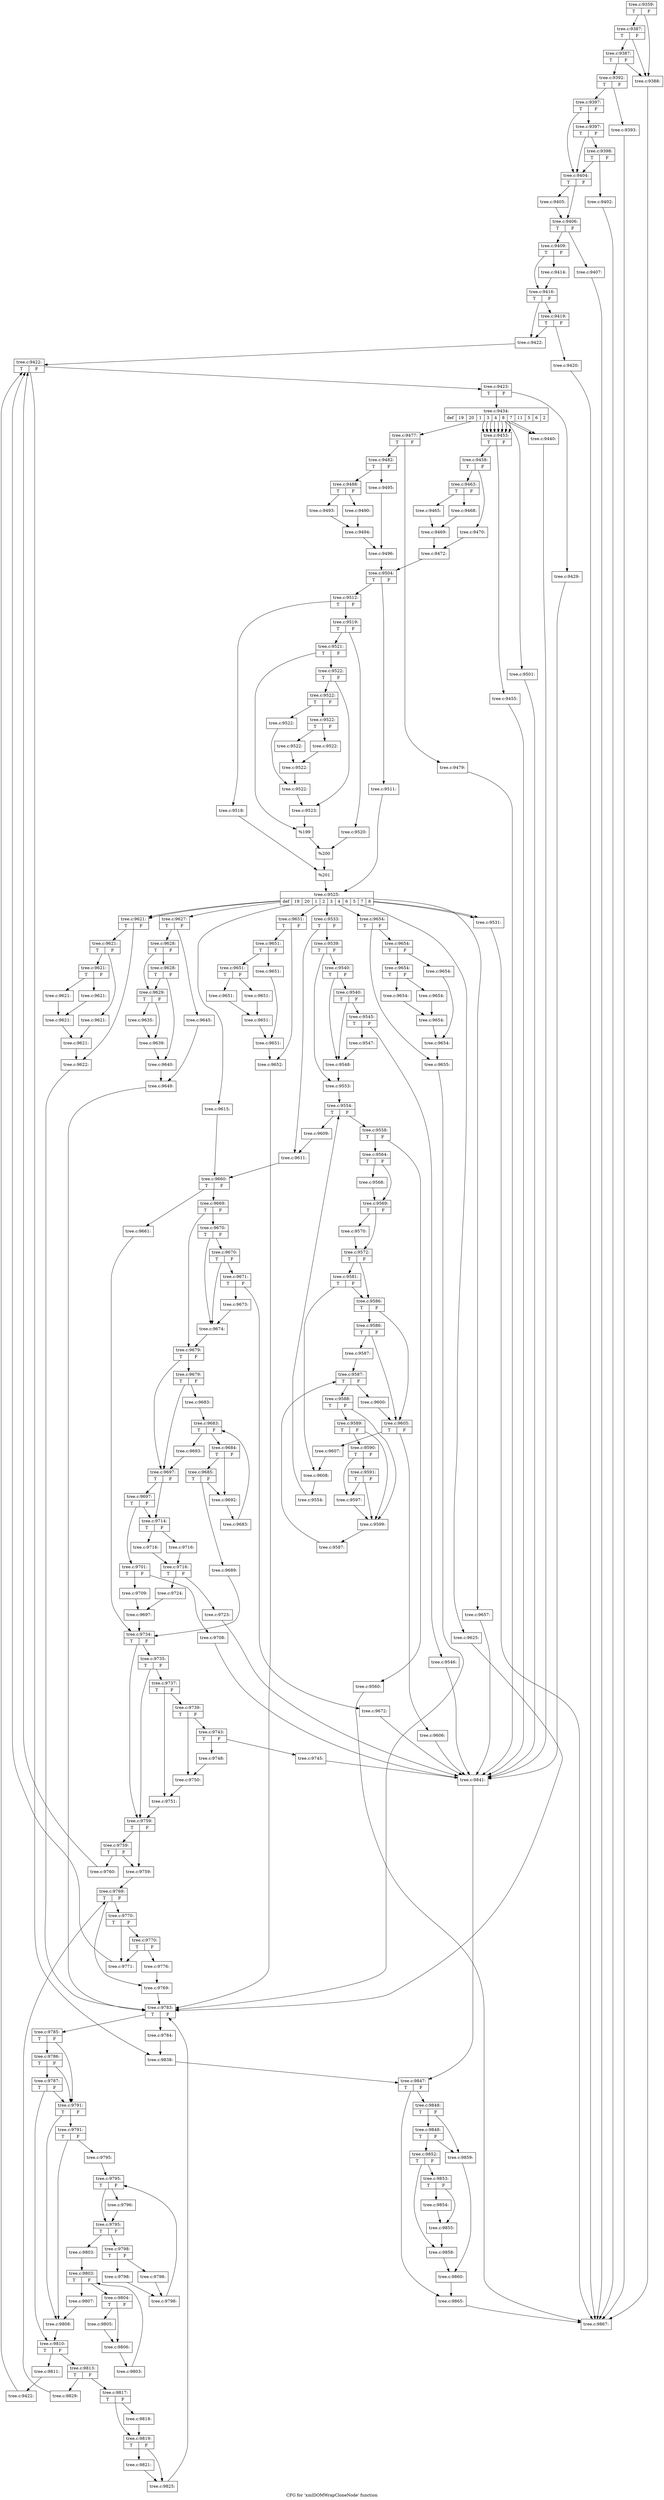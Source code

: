 digraph "CFG for 'xmlDOMWrapCloneNode' function" {
	label="CFG for 'xmlDOMWrapCloneNode' function";

	Node0x47474b0 [shape=record,label="{tree.c:9359:|{<s0>T|<s1>F}}"];
	Node0x47474b0 -> Node0x47883e0;
	Node0x47474b0 -> Node0x4788500;
	Node0x4788500 [shape=record,label="{tree.c:9387:|{<s0>T|<s1>F}}"];
	Node0x4788500 -> Node0x47883e0;
	Node0x4788500 -> Node0x4788480;
	Node0x4788480 [shape=record,label="{tree.c:9387:|{<s0>T|<s1>F}}"];
	Node0x4788480 -> Node0x47883e0;
	Node0x4788480 -> Node0x4788430;
	Node0x47883e0 [shape=record,label="{tree.c:9388:}"];
	Node0x47883e0 -> Node0x3fc2130;
	Node0x4788430 [shape=record,label="{tree.c:9392:|{<s0>T|<s1>F}}"];
	Node0x4788430 -> Node0x4788e50;
	Node0x4788430 -> Node0x4788ea0;
	Node0x4788e50 [shape=record,label="{tree.c:9393:}"];
	Node0x4788e50 -> Node0x3fc2130;
	Node0x4788ea0 [shape=record,label="{tree.c:9397:|{<s0>T|<s1>F}}"];
	Node0x4788ea0 -> Node0x4789580;
	Node0x4788ea0 -> Node0x47894b0;
	Node0x4789580 [shape=record,label="{tree.c:9397:|{<s0>T|<s1>F}}"];
	Node0x4789580 -> Node0x4789500;
	Node0x4789580 -> Node0x47894b0;
	Node0x4789500 [shape=record,label="{tree.c:9398:|{<s0>T|<s1>F}}"];
	Node0x4789500 -> Node0x4789460;
	Node0x4789500 -> Node0x47894b0;
	Node0x4789460 [shape=record,label="{tree.c:9402:}"];
	Node0x4789460 -> Node0x3fc2130;
	Node0x47894b0 [shape=record,label="{tree.c:9404:|{<s0>T|<s1>F}}"];
	Node0x47894b0 -> Node0x478a230;
	Node0x47894b0 -> Node0x478a280;
	Node0x478a230 [shape=record,label="{tree.c:9405:}"];
	Node0x478a230 -> Node0x478a280;
	Node0x478a280 [shape=record,label="{tree.c:9406:|{<s0>T|<s1>F}}"];
	Node0x478a280 -> Node0x478a8a0;
	Node0x478a280 -> Node0x478a8f0;
	Node0x478a8a0 [shape=record,label="{tree.c:9407:}"];
	Node0x478a8a0 -> Node0x3fc2130;
	Node0x478a8f0 [shape=record,label="{tree.c:9409:|{<s0>T|<s1>F}}"];
	Node0x478a8f0 -> Node0x478b050;
	Node0x478a8f0 -> Node0x478b0a0;
	Node0x478b050 [shape=record,label="{tree.c:9414:}"];
	Node0x478b050 -> Node0x478b0a0;
	Node0x478b0a0 [shape=record,label="{tree.c:9416:|{<s0>T|<s1>F}}"];
	Node0x478b0a0 -> Node0x478ba70;
	Node0x478b0a0 -> Node0x478ba20;
	Node0x478ba70 [shape=record,label="{tree.c:9419:|{<s0>T|<s1>F}}"];
	Node0x478ba70 -> Node0x478b9d0;
	Node0x478ba70 -> Node0x478ba20;
	Node0x478b9d0 [shape=record,label="{tree.c:9420:}"];
	Node0x478b9d0 -> Node0x3fc2130;
	Node0x478ba20 [shape=record,label="{tree.c:9422:}"];
	Node0x478ba20 -> Node0x478c250;
	Node0x478c250 [shape=record,label="{tree.c:9422:|{<s0>T|<s1>F}}"];
	Node0x478c250 -> Node0x478c640;
	Node0x478c250 -> Node0x478c470;
	Node0x478c640 [shape=record,label="{tree.c:9423:|{<s0>T|<s1>F}}"];
	Node0x478c640 -> Node0x478c800;
	Node0x478c640 -> Node0x478c850;
	Node0x478c800 [shape=record,label="{tree.c:9429:}"];
	Node0x478c800 -> Node0x478cac0;
	Node0x478c850 [shape=record,label="{tree.c:9434:|{<s0>def|<s1>19|<s2>20|<s3>1|<s4>3|<s5>4|<s6>8|<s7>7|<s8>11|<s9>5|<s10>6|<s11>2}}"];
	Node0x478c850 -> Node0x478d790;
	Node0x478c850 -> Node0x478dad0;
	Node0x478c850 -> Node0x478dad0;
	Node0x478c850 -> Node0x478dbb0;
	Node0x478c850 -> Node0x478dbb0;
	Node0x478c850 -> Node0x478dbb0;
	Node0x478c850 -> Node0x478dbb0;
	Node0x478c850 -> Node0x478dbb0;
	Node0x478c850 -> Node0x478dbb0;
	Node0x478c850 -> Node0x478dbb0;
	Node0x478c850 -> Node0x478dbb0;
	Node0x478c850 -> Node0x478ff10;
	Node0x478dad0 [shape=record,label="{tree.c:9440:}"];
	Node0x478dad0 -> Node0x478cac0;
	Node0x478dbb0 [shape=record,label="{tree.c:9453:|{<s0>T|<s1>F}}"];
	Node0x478dbb0 -> Node0x478df60;
	Node0x478dbb0 -> Node0x478dfb0;
	Node0x478df60 [shape=record,label="{tree.c:9455:}"];
	Node0x478df60 -> Node0x478cac0;
	Node0x478dfb0 [shape=record,label="{tree.c:9458:|{<s0>T|<s1>F}}"];
	Node0x478dfb0 -> Node0x478e980;
	Node0x478dfb0 -> Node0x478ea20;
	Node0x478e980 [shape=record,label="{tree.c:9463:|{<s0>T|<s1>F}}"];
	Node0x478e980 -> Node0x478efc0;
	Node0x478e980 -> Node0x478f060;
	Node0x478efc0 [shape=record,label="{tree.c:9465:}"];
	Node0x478efc0 -> Node0x478f010;
	Node0x478f060 [shape=record,label="{tree.c:9468:}"];
	Node0x478f060 -> Node0x478f010;
	Node0x478f010 [shape=record,label="{tree.c:9469:}"];
	Node0x478f010 -> Node0x478e9d0;
	Node0x478ea20 [shape=record,label="{tree.c:9470:}"];
	Node0x478ea20 -> Node0x478e9d0;
	Node0x478e9d0 [shape=record,label="{tree.c:9472:}"];
	Node0x478e9d0 -> Node0x478d580;
	Node0x478ff10 [shape=record,label="{tree.c:9477:|{<s0>T|<s1>F}}"];
	Node0x478ff10 -> Node0x4790700;
	Node0x478ff10 -> Node0x4790750;
	Node0x4790700 [shape=record,label="{tree.c:9479:}"];
	Node0x4790700 -> Node0x478cac0;
	Node0x4790750 [shape=record,label="{tree.c:9482:|{<s0>T|<s1>F}}"];
	Node0x4790750 -> Node0x4791120;
	Node0x4790750 -> Node0x47911c0;
	Node0x4791120 [shape=record,label="{tree.c:9488:|{<s0>T|<s1>F}}"];
	Node0x4791120 -> Node0x4791760;
	Node0x4791120 -> Node0x4791800;
	Node0x4791760 [shape=record,label="{tree.c:9490:}"];
	Node0x4791760 -> Node0x47917b0;
	Node0x4791800 [shape=record,label="{tree.c:9493:}"];
	Node0x4791800 -> Node0x47917b0;
	Node0x47917b0 [shape=record,label="{tree.c:9494:}"];
	Node0x47917b0 -> Node0x4791170;
	Node0x47911c0 [shape=record,label="{tree.c:9495:}"];
	Node0x47911c0 -> Node0x4791170;
	Node0x4791170 [shape=record,label="{tree.c:9496:}"];
	Node0x4791170 -> Node0x478d580;
	Node0x478d790 [shape=record,label="{tree.c:9501:}"];
	Node0x478d790 -> Node0x478cac0;
	Node0x478d580 [shape=record,label="{tree.c:9504:|{<s0>T|<s1>F}}"];
	Node0x478d580 -> Node0x4792f40;
	Node0x478d580 -> Node0x4792fe0;
	Node0x4792f40 [shape=record,label="{tree.c:9511:}"];
	Node0x4792f40 -> Node0x4792f90;
	Node0x4792fe0 [shape=record,label="{tree.c:9512:|{<s0>T|<s1>F}}"];
	Node0x4792fe0 -> Node0x47936a0;
	Node0x4792fe0 -> Node0x4793740;
	Node0x47936a0 [shape=record,label="{tree.c:9518:}"];
	Node0x47936a0 -> Node0x47936f0;
	Node0x4793740 [shape=record,label="{tree.c:9519:|{<s0>T|<s1>F}}"];
	Node0x4793740 -> Node0x4793e80;
	Node0x4793740 -> Node0x4793f20;
	Node0x4793e80 [shape=record,label="{tree.c:9520:}"];
	Node0x4793e80 -> Node0x4793ed0;
	Node0x4793f20 [shape=record,label="{tree.c:9521:|{<s0>T|<s1>F}}"];
	Node0x4793f20 -> Node0x47945e0;
	Node0x4793f20 -> Node0x4794630;
	Node0x47945e0 [shape=record,label="{tree.c:9522:|{<s0>T|<s1>F}}"];
	Node0x47945e0 -> Node0x4794af0;
	Node0x47945e0 -> Node0x4794b40;
	Node0x4794af0 [shape=record,label="{tree.c:9522:|{<s0>T|<s1>F}}"];
	Node0x4794af0 -> Node0x4794e80;
	Node0x4794af0 -> Node0x4794f20;
	Node0x4794e80 [shape=record,label="{tree.c:9522:|{<s0>T|<s1>F}}"];
	Node0x4794e80 -> Node0x47951c0;
	Node0x4794e80 -> Node0x4795260;
	Node0x47951c0 [shape=record,label="{tree.c:9522:}"];
	Node0x47951c0 -> Node0x4795210;
	Node0x4795260 [shape=record,label="{tree.c:9522:}"];
	Node0x4795260 -> Node0x4795210;
	Node0x4795210 [shape=record,label="{tree.c:9522:}"];
	Node0x4795210 -> Node0x4794ed0;
	Node0x4794f20 [shape=record,label="{tree.c:9522:}"];
	Node0x4794f20 -> Node0x4794ed0;
	Node0x4794ed0 [shape=record,label="{tree.c:9522:}"];
	Node0x4794ed0 -> Node0x4794b40;
	Node0x4794b40 [shape=record,label="{tree.c:9523:}"];
	Node0x4794b40 -> Node0x4794630;
	Node0x4794630 [shape=record,label="{%199}"];
	Node0x4794630 -> Node0x4793ed0;
	Node0x4793ed0 [shape=record,label="{%200}"];
	Node0x4793ed0 -> Node0x47936f0;
	Node0x47936f0 [shape=record,label="{%201}"];
	Node0x47936f0 -> Node0x4792f90;
	Node0x4792f90 [shape=record,label="{tree.c:9525:|{<s0>def|<s1>19|<s2>20|<s3>1|<s4>2|<s5>3|<s6>4|<s7>6|<s8>5|<s9>7|<s10>8}}"];
	Node0x4792f90 -> Node0x4796760;
	Node0x4792f90 -> Node0x4796aa0;
	Node0x4792f90 -> Node0x4796aa0;
	Node0x4792f90 -> Node0x4796c90;
	Node0x4792f90 -> Node0x479f910;
	Node0x4792f90 -> Node0x479f9f0;
	Node0x4792f90 -> Node0x479f9f0;
	Node0x4792f90 -> Node0x47a1380;
	Node0x4792f90 -> Node0x47a1460;
	Node0x4792f90 -> Node0x47a4620;
	Node0x4792f90 -> Node0x47a5f60;
	Node0x4796aa0 [shape=record,label="{tree.c:9531:}"];
	Node0x4796aa0 -> Node0x3fc2130;
	Node0x4796c90 [shape=record,label="{tree.c:9533:|{<s0>T|<s1>F}}"];
	Node0x4796c90 -> Node0x47970b0;
	Node0x4796c90 -> Node0x4797100;
	Node0x47970b0 [shape=record,label="{tree.c:9539:|{<s0>T|<s1>F}}"];
	Node0x47970b0 -> Node0x4797640;
	Node0x47970b0 -> Node0x47975f0;
	Node0x47975f0 [shape=record,label="{tree.c:9540:|{<s0>T|<s1>F}}"];
	Node0x47975f0 -> Node0x4797980;
	Node0x47975f0 -> Node0x4797930;
	Node0x4797980 [shape=record,label="{tree.c:9540:|{<s0>T|<s1>F}}"];
	Node0x4797980 -> Node0x47978e0;
	Node0x4797980 -> Node0x4797930;
	Node0x47978e0 [shape=record,label="{tree.c:9545:|{<s0>T|<s1>F}}"];
	Node0x47978e0 -> Node0x4797f10;
	Node0x47978e0 -> Node0x4797f60;
	Node0x4797f10 [shape=record,label="{tree.c:9546:}"];
	Node0x4797f10 -> Node0x478cac0;
	Node0x4797f60 [shape=record,label="{tree.c:9547:}"];
	Node0x4797f60 -> Node0x4797930;
	Node0x4797930 [shape=record,label="{tree.c:9548:}"];
	Node0x4797930 -> Node0x4797640;
	Node0x4797640 [shape=record,label="{tree.c:9553:}"];
	Node0x4797640 -> Node0x4798c90;
	Node0x4798c90 [shape=record,label="{tree.c:9554:|{<s0>T|<s1>F}}"];
	Node0x4798c90 -> Node0x4798f70;
	Node0x4798c90 -> Node0x4798960;
	Node0x4798f70 [shape=record,label="{tree.c:9558:|{<s0>T|<s1>F}}"];
	Node0x4798f70 -> Node0x4799490;
	Node0x4798f70 -> Node0x47994e0;
	Node0x4799490 [shape=record,label="{tree.c:9560:}"];
	Node0x4799490 -> Node0x3fc2130;
	Node0x47994e0 [shape=record,label="{tree.c:9564:|{<s0>T|<s1>F}}"];
	Node0x47994e0 -> Node0x479a1a0;
	Node0x47994e0 -> Node0x479a1f0;
	Node0x479a1a0 [shape=record,label="{tree.c:9568:}"];
	Node0x479a1a0 -> Node0x479a1f0;
	Node0x479a1f0 [shape=record,label="{tree.c:9569:|{<s0>T|<s1>F}}"];
	Node0x479a1f0 -> Node0x479ab30;
	Node0x479a1f0 -> Node0x479ab80;
	Node0x479ab30 [shape=record,label="{tree.c:9570:}"];
	Node0x479ab30 -> Node0x479ab80;
	Node0x479ab80 [shape=record,label="{tree.c:9572:|{<s0>T|<s1>F}}"];
	Node0x479ab80 -> Node0x479b960;
	Node0x479ab80 -> Node0x479ba00;
	Node0x479ba00 [shape=record,label="{tree.c:9581:|{<s0>T|<s1>F}}"];
	Node0x479ba00 -> Node0x479b960;
	Node0x479ba00 -> Node0x479b9b0;
	Node0x479b960 [shape=record,label="{tree.c:9586:|{<s0>T|<s1>F}}"];
	Node0x479b960 -> Node0x479c1f0;
	Node0x479b960 -> Node0x479c1a0;
	Node0x479c1f0 [shape=record,label="{tree.c:9586:|{<s0>T|<s1>F}}"];
	Node0x479c1f0 -> Node0x479c150;
	Node0x479c1f0 -> Node0x479c1a0;
	Node0x479c150 [shape=record,label="{tree.c:9587:}"];
	Node0x479c150 -> Node0x479c930;
	Node0x479c930 [shape=record,label="{tree.c:9587:|{<s0>T|<s1>F}}"];
	Node0x479c930 -> Node0x479cbe0;
	Node0x479c930 -> Node0x479c6f0;
	Node0x479cbe0 [shape=record,label="{tree.c:9588:|{<s0>T|<s1>F}}"];
	Node0x479cbe0 -> Node0x479cfe0;
	Node0x479cbe0 -> Node0x479cf10;
	Node0x479cfe0 [shape=record,label="{tree.c:9589:|{<s0>T|<s1>F}}"];
	Node0x479cfe0 -> Node0x479cf60;
	Node0x479cfe0 -> Node0x479cf10;
	Node0x479cf60 [shape=record,label="{tree.c:9590:|{<s0>T|<s1>F}}"];
	Node0x479cf60 -> Node0x479cec0;
	Node0x479cf60 -> Node0x479d670;
	Node0x479d670 [shape=record,label="{tree.c:9591:|{<s0>T|<s1>F}}"];
	Node0x479d670 -> Node0x479cec0;
	Node0x479d670 -> Node0x479cf10;
	Node0x479cec0 [shape=record,label="{tree.c:9597:}"];
	Node0x479cec0 -> Node0x479cf10;
	Node0x479cf10 [shape=record,label="{tree.c:9599:}"];
	Node0x479cf10 -> Node0x479cb50;
	Node0x479cb50 [shape=record,label="{tree.c:9587:}"];
	Node0x479cb50 -> Node0x479c930;
	Node0x479c6f0 [shape=record,label="{tree.c:9600:}"];
	Node0x479c6f0 -> Node0x479c1a0;
	Node0x479c1a0 [shape=record,label="{tree.c:9605:|{<s0>T|<s1>F}}"];
	Node0x479c1a0 -> Node0x479ec20;
	Node0x479c1a0 -> Node0x479ec70;
	Node0x479ec20 [shape=record,label="{tree.c:9606:}"];
	Node0x479ec20 -> Node0x478cac0;
	Node0x479ec70 [shape=record,label="{tree.c:9607:}"];
	Node0x479ec70 -> Node0x479b9b0;
	Node0x479b9b0 [shape=record,label="{tree.c:9608:}"];
	Node0x479b9b0 -> Node0x4798ee0;
	Node0x4798ee0 [shape=record,label="{tree.c:9554:}"];
	Node0x4798ee0 -> Node0x4798c90;
	Node0x4798960 [shape=record,label="{tree.c:9609:}"];
	Node0x4798960 -> Node0x4797100;
	Node0x4797100 [shape=record,label="{tree.c:9611:}"];
	Node0x4797100 -> Node0x4796550;
	Node0x479f910 [shape=record,label="{tree.c:9615:}"];
	Node0x479f910 -> Node0x4796550;
	Node0x479f9f0 [shape=record,label="{tree.c:9621:|{<s0>T|<s1>F}}"];
	Node0x479f9f0 -> Node0x479fab0;
	Node0x479f9f0 -> Node0x479fb00;
	Node0x479fab0 [shape=record,label="{tree.c:9621:|{<s0>T|<s1>F}}"];
	Node0x479fab0 -> Node0x479fea0;
	Node0x479fab0 -> Node0x479ff40;
	Node0x479fea0 [shape=record,label="{tree.c:9621:|{<s0>T|<s1>F}}"];
	Node0x479fea0 -> Node0x47a01e0;
	Node0x479fea0 -> Node0x47a0280;
	Node0x47a01e0 [shape=record,label="{tree.c:9621:}"];
	Node0x47a01e0 -> Node0x47a0230;
	Node0x47a0280 [shape=record,label="{tree.c:9621:}"];
	Node0x47a0280 -> Node0x47a0230;
	Node0x47a0230 [shape=record,label="{tree.c:9621:}"];
	Node0x47a0230 -> Node0x479fef0;
	Node0x479ff40 [shape=record,label="{tree.c:9621:}"];
	Node0x479ff40 -> Node0x479fef0;
	Node0x479fef0 [shape=record,label="{tree.c:9621:}"];
	Node0x479fef0 -> Node0x479fb00;
	Node0x479fb00 [shape=record,label="{tree.c:9622:}"];
	Node0x479fb00 -> Node0x47a12d0;
	Node0x47a1380 [shape=record,label="{tree.c:9625:}"];
	Node0x47a1380 -> Node0x47a12d0;
	Node0x47a1460 [shape=record,label="{tree.c:9627:|{<s0>T|<s1>F}}"];
	Node0x47a1460 -> Node0x47a1550;
	Node0x47a1460 -> Node0x47a15f0;
	Node0x47a1550 [shape=record,label="{tree.c:9628:|{<s0>T|<s1>F}}"];
	Node0x47a1550 -> Node0x47a1a10;
	Node0x47a1550 -> Node0x47a1ab0;
	Node0x47a1ab0 [shape=record,label="{tree.c:9628:|{<s0>T|<s1>F}}"];
	Node0x47a1ab0 -> Node0x47a1a10;
	Node0x47a1ab0 -> Node0x47a1a60;
	Node0x47a1a10 [shape=record,label="{tree.c:9629:|{<s0>T|<s1>F}}"];
	Node0x47a1a10 -> Node0x47a28b0;
	Node0x47a1a10 -> Node0x47a2900;
	Node0x47a28b0 [shape=record,label="{tree.c:9635:}"];
	Node0x47a28b0 -> Node0x47a2900;
	Node0x47a2900 [shape=record,label="{tree.c:9639:}"];
	Node0x47a2900 -> Node0x47a1a60;
	Node0x47a1a60 [shape=record,label="{tree.c:9640:}"];
	Node0x47a1a60 -> Node0x47a15a0;
	Node0x47a15f0 [shape=record,label="{tree.c:9645:}"];
	Node0x47a15f0 -> Node0x47a15a0;
	Node0x47a15a0 [shape=record,label="{tree.c:9649:}"];
	Node0x47a15a0 -> Node0x47a12d0;
	Node0x47a4620 [shape=record,label="{tree.c:9651:|{<s0>T|<s1>F}}"];
	Node0x47a4620 -> Node0x47a46e0;
	Node0x47a4620 -> Node0x47a4730;
	Node0x47a46e0 [shape=record,label="{tree.c:9651:|{<s0>T|<s1>F}}"];
	Node0x47a46e0 -> Node0x47a4ad0;
	Node0x47a46e0 -> Node0x47a4b70;
	Node0x47a4ad0 [shape=record,label="{tree.c:9651:|{<s0>T|<s1>F}}"];
	Node0x47a4ad0 -> Node0x47a4e10;
	Node0x47a4ad0 -> Node0x47a4eb0;
	Node0x47a4e10 [shape=record,label="{tree.c:9651:}"];
	Node0x47a4e10 -> Node0x47a4e60;
	Node0x47a4eb0 [shape=record,label="{tree.c:9651:}"];
	Node0x47a4eb0 -> Node0x47a4e60;
	Node0x47a4e60 [shape=record,label="{tree.c:9651:}"];
	Node0x47a4e60 -> Node0x47a4b20;
	Node0x47a4b70 [shape=record,label="{tree.c:9651:}"];
	Node0x47a4b70 -> Node0x47a4b20;
	Node0x47a4b20 [shape=record,label="{tree.c:9651:}"];
	Node0x47a4b20 -> Node0x47a4730;
	Node0x47a4730 [shape=record,label="{tree.c:9652:}"];
	Node0x47a4730 -> Node0x47a12d0;
	Node0x47a5f60 [shape=record,label="{tree.c:9654:|{<s0>T|<s1>F}}"];
	Node0x47a5f60 -> Node0x47a6020;
	Node0x47a5f60 -> Node0x47a6070;
	Node0x47a6020 [shape=record,label="{tree.c:9654:|{<s0>T|<s1>F}}"];
	Node0x47a6020 -> Node0x47a6410;
	Node0x47a6020 -> Node0x47a64b0;
	Node0x47a6410 [shape=record,label="{tree.c:9654:|{<s0>T|<s1>F}}"];
	Node0x47a6410 -> Node0x47a6750;
	Node0x47a6410 -> Node0x47a67f0;
	Node0x47a6750 [shape=record,label="{tree.c:9654:}"];
	Node0x47a6750 -> Node0x47a67a0;
	Node0x47a67f0 [shape=record,label="{tree.c:9654:}"];
	Node0x47a67f0 -> Node0x47a67a0;
	Node0x47a67a0 [shape=record,label="{tree.c:9654:}"];
	Node0x47a67a0 -> Node0x47a6460;
	Node0x47a64b0 [shape=record,label="{tree.c:9654:}"];
	Node0x47a64b0 -> Node0x47a6460;
	Node0x47a6460 [shape=record,label="{tree.c:9654:}"];
	Node0x47a6460 -> Node0x47a6070;
	Node0x47a6070 [shape=record,label="{tree.c:9655:}"];
	Node0x47a6070 -> Node0x47a12d0;
	Node0x4796760 [shape=record,label="{tree.c:9657:}"];
	Node0x4796760 -> Node0x478cac0;
	Node0x4796550 [shape=record,label="{tree.c:9660:|{<s0>T|<s1>F}}"];
	Node0x4796550 -> Node0x47a7a30;
	Node0x4796550 -> Node0x47a7a80;
	Node0x47a7a30 [shape=record,label="{tree.c:9661:}"];
	Node0x47a7a30 -> Node0x47a7e90;
	Node0x47a7a80 [shape=record,label="{tree.c:9669:|{<s0>T|<s1>F}}"];
	Node0x47a7a80 -> Node0x47a8000;
	Node0x47a7a80 -> Node0x47a7fb0;
	Node0x47a7fb0 [shape=record,label="{tree.c:9670:|{<s0>T|<s1>F}}"];
	Node0x47a7fb0 -> Node0x47a83a0;
	Node0x47a7fb0 -> Node0x47a8350;
	Node0x47a83a0 [shape=record,label="{tree.c:9670:|{<s0>T|<s1>F}}"];
	Node0x47a83a0 -> Node0x47a8300;
	Node0x47a83a0 -> Node0x47a8350;
	Node0x47a8300 [shape=record,label="{tree.c:9671:|{<s0>T|<s1>F}}"];
	Node0x47a8300 -> Node0x47a8930;
	Node0x47a8300 -> Node0x47a8980;
	Node0x47a8930 [shape=record,label="{tree.c:9672:}"];
	Node0x47a8930 -> Node0x478cac0;
	Node0x47a8980 [shape=record,label="{tree.c:9673:}"];
	Node0x47a8980 -> Node0x47a8350;
	Node0x47a8350 [shape=record,label="{tree.c:9674:}"];
	Node0x47a8350 -> Node0x47a8000;
	Node0x47a8000 [shape=record,label="{tree.c:9679:|{<s0>T|<s1>F}}"];
	Node0x47a8000 -> Node0x47a91f0;
	Node0x47a8000 -> Node0x47a91a0;
	Node0x47a91f0 [shape=record,label="{tree.c:9679:|{<s0>T|<s1>F}}"];
	Node0x47a91f0 -> Node0x47a9150;
	Node0x47a91f0 -> Node0x47a91a0;
	Node0x47a9150 [shape=record,label="{tree.c:9683:}"];
	Node0x47a9150 -> Node0x47a9990;
	Node0x47a9990 [shape=record,label="{tree.c:9683:|{<s0>T|<s1>F}}"];
	Node0x47a9990 -> Node0x47a9c40;
	Node0x47a9990 -> Node0x47a9750;
	Node0x47a9c40 [shape=record,label="{tree.c:9684:|{<s0>T|<s1>F}}"];
	Node0x47a9c40 -> Node0x47a9fc0;
	Node0x47a9c40 -> Node0x47a9f70;
	Node0x47a9fc0 [shape=record,label="{tree.c:9685:|{<s0>T|<s1>F}}"];
	Node0x47a9fc0 -> Node0x47a9f20;
	Node0x47a9fc0 -> Node0x47a9f70;
	Node0x47a9f20 [shape=record,label="{tree.c:9689:}"];
	Node0x47a9f20 -> Node0x47a7e90;
	Node0x47a9f70 [shape=record,label="{tree.c:9692:}"];
	Node0x47a9f70 -> Node0x47a9bb0;
	Node0x47a9bb0 [shape=record,label="{tree.c:9683:}"];
	Node0x47a9bb0 -> Node0x47a9990;
	Node0x47a9750 [shape=record,label="{tree.c:9693:}"];
	Node0x47a9750 -> Node0x47a91a0;
	Node0x47a91a0 [shape=record,label="{tree.c:9697:|{<s0>T|<s1>F}}"];
	Node0x47a91a0 -> Node0x47ab260;
	Node0x47a91a0 -> Node0x47ab210;
	Node0x47ab260 [shape=record,label="{tree.c:9697:|{<s0>T|<s1>F}}"];
	Node0x47ab260 -> Node0x47ab170;
	Node0x47ab260 -> Node0x47ab210;
	Node0x47ab170 [shape=record,label="{tree.c:9701:|{<s0>T|<s1>F}}"];
	Node0x47ab170 -> Node0x47ac390;
	Node0x47ab170 -> Node0x47ac3e0;
	Node0x47ac390 [shape=record,label="{tree.c:9708:}"];
	Node0x47ac390 -> Node0x478cac0;
	Node0x47ac3e0 [shape=record,label="{tree.c:9709:}"];
	Node0x47ac3e0 -> Node0x47ab1c0;
	Node0x47ab210 [shape=record,label="{tree.c:9714:|{<s0>T|<s1>F}}"];
	Node0x47ab210 -> Node0x47ad130;
	Node0x47ab210 -> Node0x47ad180;
	Node0x47ad130 [shape=record,label="{tree.c:9716:}"];
	Node0x47ad130 -> Node0x47ad1d0;
	Node0x47ad180 [shape=record,label="{tree.c:9716:}"];
	Node0x47ad180 -> Node0x47ad1d0;
	Node0x47ad1d0 [shape=record,label="{tree.c:9716:|{<s0>T|<s1>F}}"];
	Node0x47ad1d0 -> Node0x47acf70;
	Node0x47ad1d0 -> Node0x47acfc0;
	Node0x47acf70 [shape=record,label="{tree.c:9723:}"];
	Node0x47acf70 -> Node0x478cac0;
	Node0x47acfc0 [shape=record,label="{tree.c:9724:}"];
	Node0x47acfc0 -> Node0x47ab1c0;
	Node0x47ab1c0 [shape=record,label="{tree.c:9697:}"];
	Node0x47ab1c0 -> Node0x47a7e90;
	Node0x47a7e90 [shape=record,label="{tree.c:9734:|{<s0>T|<s1>F}}"];
	Node0x47a7e90 -> Node0x47ae5e0;
	Node0x47a7e90 -> Node0x47ae590;
	Node0x47ae5e0 [shape=record,label="{tree.c:9735:|{<s0>T|<s1>F}}"];
	Node0x47ae5e0 -> Node0x47ae540;
	Node0x47ae5e0 -> Node0x47ae590;
	Node0x47ae540 [shape=record,label="{tree.c:9737:|{<s0>T|<s1>F}}"];
	Node0x47ae540 -> Node0x47aee30;
	Node0x47ae540 -> Node0x47aee80;
	Node0x47aee30 [shape=record,label="{tree.c:9739:|{<s0>T|<s1>F}}"];
	Node0x47aee30 -> Node0x47b0390;
	Node0x47aee30 -> Node0x47b03e0;
	Node0x47b0390 [shape=record,label="{tree.c:9743:|{<s0>T|<s1>F}}"];
	Node0x47b0390 -> Node0x47b0720;
	Node0x47b0390 -> Node0x47b0770;
	Node0x47b0720 [shape=record,label="{tree.c:9745:}"];
	Node0x47b0720 -> Node0x478cac0;
	Node0x47b0770 [shape=record,label="{tree.c:9748:}"];
	Node0x47b0770 -> Node0x47b03e0;
	Node0x47b03e0 [shape=record,label="{tree.c:9750:}"];
	Node0x47b03e0 -> Node0x47aee80;
	Node0x47aee80 [shape=record,label="{tree.c:9751:}"];
	Node0x47aee80 -> Node0x47ae590;
	Node0x47ae590 [shape=record,label="{tree.c:9759:|{<s0>T|<s1>F}}"];
	Node0x47ae590 -> Node0x47b1550;
	Node0x47ae590 -> Node0x47b1500;
	Node0x47b1550 [shape=record,label="{tree.c:9759:|{<s0>T|<s1>F}}"];
	Node0x47b1550 -> Node0x47b14b0;
	Node0x47b1550 -> Node0x47b1500;
	Node0x47b14b0 [shape=record,label="{tree.c:9760:}"];
	Node0x47b14b0 -> Node0x478c250;
	Node0x47b1500 [shape=record,label="{tree.c:9759:}"];
	Node0x47b1500 -> Node0x47b2360;
	Node0x47b2360 [shape=record,label="{tree.c:9769:|{<s0>T|<s1>F}}"];
	Node0x47b2360 -> Node0x47b2470;
	Node0x47b2360 -> Node0x47b24c0;
	Node0x47b2470 [shape=record,label="{tree.c:9770:|{<s0>T|<s1>F}}"];
	Node0x47b2470 -> Node0x47b2930;
	Node0x47b2470 -> Node0x47b29d0;
	Node0x47b29d0 [shape=record,label="{tree.c:9770:|{<s0>T|<s1>F}}"];
	Node0x47b29d0 -> Node0x47b2930;
	Node0x47b29d0 -> Node0x47b2980;
	Node0x47b2930 [shape=record,label="{tree.c:9771:}"];
	Node0x47b2930 -> Node0x478c250;
	Node0x47b2980 [shape=record,label="{tree.c:9776:}"];
	Node0x47b2980 -> Node0x47b24c0;
	Node0x47b24c0 [shape=record,label="{tree.c:9769:}"];
	Node0x47b24c0 -> Node0x47a12d0;
	Node0x47a12d0 [shape=record,label="{tree.c:9783:|{<s0>T|<s1>F}}"];
	Node0x47a12d0 -> Node0x47b3710;
	Node0x47a12d0 -> Node0x47b3760;
	Node0x47b3710 [shape=record,label="{tree.c:9784:}"];
	Node0x47b3710 -> Node0x478c470;
	Node0x47b3760 [shape=record,label="{tree.c:9785:|{<s0>T|<s1>F}}"];
	Node0x47b3760 -> Node0x47b3b30;
	Node0x47b3760 -> Node0x47b3c50;
	Node0x47b3c50 [shape=record,label="{tree.c:9786:|{<s0>T|<s1>F}}"];
	Node0x47b3c50 -> Node0x47b3b30;
	Node0x47b3c50 -> Node0x47b3bd0;
	Node0x47b3bd0 [shape=record,label="{tree.c:9787:|{<s0>T|<s1>F}}"];
	Node0x47b3bd0 -> Node0x47b3b30;
	Node0x47b3bd0 -> Node0x47b3b80;
	Node0x47b3b30 [shape=record,label="{tree.c:9791:|{<s0>T|<s1>F}}"];
	Node0x47b3b30 -> Node0x47b47f0;
	Node0x47b3b30 -> Node0x47b47a0;
	Node0x47b47f0 [shape=record,label="{tree.c:9791:|{<s0>T|<s1>F}}"];
	Node0x47b47f0 -> Node0x47b4750;
	Node0x47b47f0 -> Node0x47b47a0;
	Node0x47b4750 [shape=record,label="{tree.c:9795:}"];
	Node0x47b4750 -> Node0x47b4cb0;
	Node0x47b4cb0 [shape=record,label="{tree.c:9795:|{<s0>T|<s1>F}}"];
	Node0x47b4cb0 -> Node0x47b4f00;
	Node0x47b4cb0 -> Node0x47b4eb0;
	Node0x47b4f00 [shape=record,label="{tree.c:9796:}"];
	Node0x47b4f00 -> Node0x47b4eb0;
	Node0x47b4eb0 [shape=record,label="{tree.c:9795:|{<s0>T|<s1>F}}"];
	Node0x47b4eb0 -> Node0x47b5750;
	Node0x47b4eb0 -> Node0x47b4e30;
	Node0x47b5750 [shape=record,label="{tree.c:9798:|{<s0>T|<s1>F}}"];
	Node0x47b5750 -> Node0x47b5cf0;
	Node0x47b5750 -> Node0x47b5d90;
	Node0x47b5cf0 [shape=record,label="{tree.c:9798:}"];
	Node0x47b5cf0 -> Node0x47b5d40;
	Node0x47b5d90 [shape=record,label="{tree.c:9798:}"];
	Node0x47b5d90 -> Node0x47b5d40;
	Node0x47b5d40 [shape=record,label="{tree.c:9798:}"];
	Node0x47b5d40 -> Node0x47b4cb0;
	Node0x47b4e30 [shape=record,label="{tree.c:9803:}"];
	Node0x47b4e30 -> Node0x47b6d20;
	Node0x47b6d20 [shape=record,label="{tree.c:9803:|{<s0>T|<s1>F}}"];
	Node0x47b6d20 -> Node0x47b6f50;
	Node0x47b6d20 -> Node0x47b6ac0;
	Node0x47b6f50 [shape=record,label="{tree.c:9804:|{<s0>T|<s1>F}}"];
	Node0x47b6f50 -> Node0x47b7230;
	Node0x47b6f50 -> Node0x47b7280;
	Node0x47b7230 [shape=record,label="{tree.c:9805:}"];
	Node0x47b7230 -> Node0x47b7280;
	Node0x47b7280 [shape=record,label="{tree.c:9806:}"];
	Node0x47b7280 -> Node0x47b6f00;
	Node0x47b6f00 [shape=record,label="{tree.c:9803:}"];
	Node0x47b6f00 -> Node0x47b6d20;
	Node0x47b6ac0 [shape=record,label="{tree.c:9807:}"];
	Node0x47b6ac0 -> Node0x47b47a0;
	Node0x47b47a0 [shape=record,label="{tree.c:9808:}"];
	Node0x47b47a0 -> Node0x47b3b80;
	Node0x47b3b80 [shape=record,label="{tree.c:9810:|{<s0>T|<s1>F}}"];
	Node0x47b3b80 -> Node0x47b7fc0;
	Node0x47b3b80 -> Node0x47b8060;
	Node0x47b7fc0 [shape=record,label="{tree.c:9811:}"];
	Node0x47b7fc0 -> Node0x47b8010;
	Node0x47b8060 [shape=record,label="{tree.c:9813:|{<s0>T|<s1>F}}"];
	Node0x47b8060 -> Node0x47b89c0;
	Node0x47b8060 -> Node0x47b8a60;
	Node0x47b89c0 [shape=record,label="{tree.c:9817:|{<s0>T|<s1>F}}"];
	Node0x47b89c0 -> Node0x47b8f50;
	Node0x47b89c0 -> Node0x47b8fa0;
	Node0x47b8f50 [shape=record,label="{tree.c:9818:}"];
	Node0x47b8f50 -> Node0x47b8fa0;
	Node0x47b8fa0 [shape=record,label="{tree.c:9819:|{<s0>T|<s1>F}}"];
	Node0x47b8fa0 -> Node0x47b9a60;
	Node0x47b8fa0 -> Node0x47b9ab0;
	Node0x47b9a60 [shape=record,label="{tree.c:9821:}"];
	Node0x47b9a60 -> Node0x47b9ab0;
	Node0x47b9ab0 [shape=record,label="{tree.c:9825:}"];
	Node0x47b9ab0 -> Node0x47a12d0;
	Node0x47b8a60 [shape=record,label="{tree.c:9829:}"];
	Node0x47b8a60 -> Node0x47b2360;
	Node0x47b8010 [shape=record,label="{tree.c:9422:}"];
	Node0x47b8010 -> Node0x478c250;
	Node0x478c470 [shape=record,label="{tree.c:9838:}"];
	Node0x478c470 -> Node0x47b8a10;
	Node0x478cac0 [shape=record,label="{tree.c:9841:}"];
	Node0x478cac0 -> Node0x47b8a10;
	Node0x47b8a10 [shape=record,label="{tree.c:9847:|{<s0>T|<s1>F}}"];
	Node0x47b8a10 -> Node0x47bb0c0;
	Node0x47b8a10 -> Node0x47bb110;
	Node0x47bb0c0 [shape=record,label="{tree.c:9848:|{<s0>T|<s1>F}}"];
	Node0x47bb0c0 -> Node0x47bb5c0;
	Node0x47bb0c0 -> Node0x47bb570;
	Node0x47bb5c0 [shape=record,label="{tree.c:9848:|{<s0>T|<s1>F}}"];
	Node0x47bb5c0 -> Node0x47bb4d0;
	Node0x47bb5c0 -> Node0x47bb570;
	Node0x47bb4d0 [shape=record,label="{tree.c:9852:|{<s0>T|<s1>F}}"];
	Node0x47bb4d0 -> Node0x47bbd10;
	Node0x47bb4d0 -> Node0x47bbd60;
	Node0x47bbd10 [shape=record,label="{tree.c:9853:|{<s0>T|<s1>F}}"];
	Node0x47bbd10 -> Node0x47bc130;
	Node0x47bbd10 -> Node0x47bc180;
	Node0x47bc130 [shape=record,label="{tree.c:9854:}"];
	Node0x47bc130 -> Node0x47bc180;
	Node0x47bc180 [shape=record,label="{tree.c:9855:}"];
	Node0x47bc180 -> Node0x47bbd60;
	Node0x47bbd60 [shape=record,label="{tree.c:9858:}"];
	Node0x47bbd60 -> Node0x47bb520;
	Node0x47bb570 [shape=record,label="{tree.c:9859:}"];
	Node0x47bb570 -> Node0x47bb520;
	Node0x47bb520 [shape=record,label="{tree.c:9860:}"];
	Node0x47bb520 -> Node0x47bb110;
	Node0x47bb110 [shape=record,label="{tree.c:9865:}"];
	Node0x47bb110 -> Node0x3fc2130;
	Node0x3fc2130 [shape=record,label="{tree.c:9867:}"];
}
